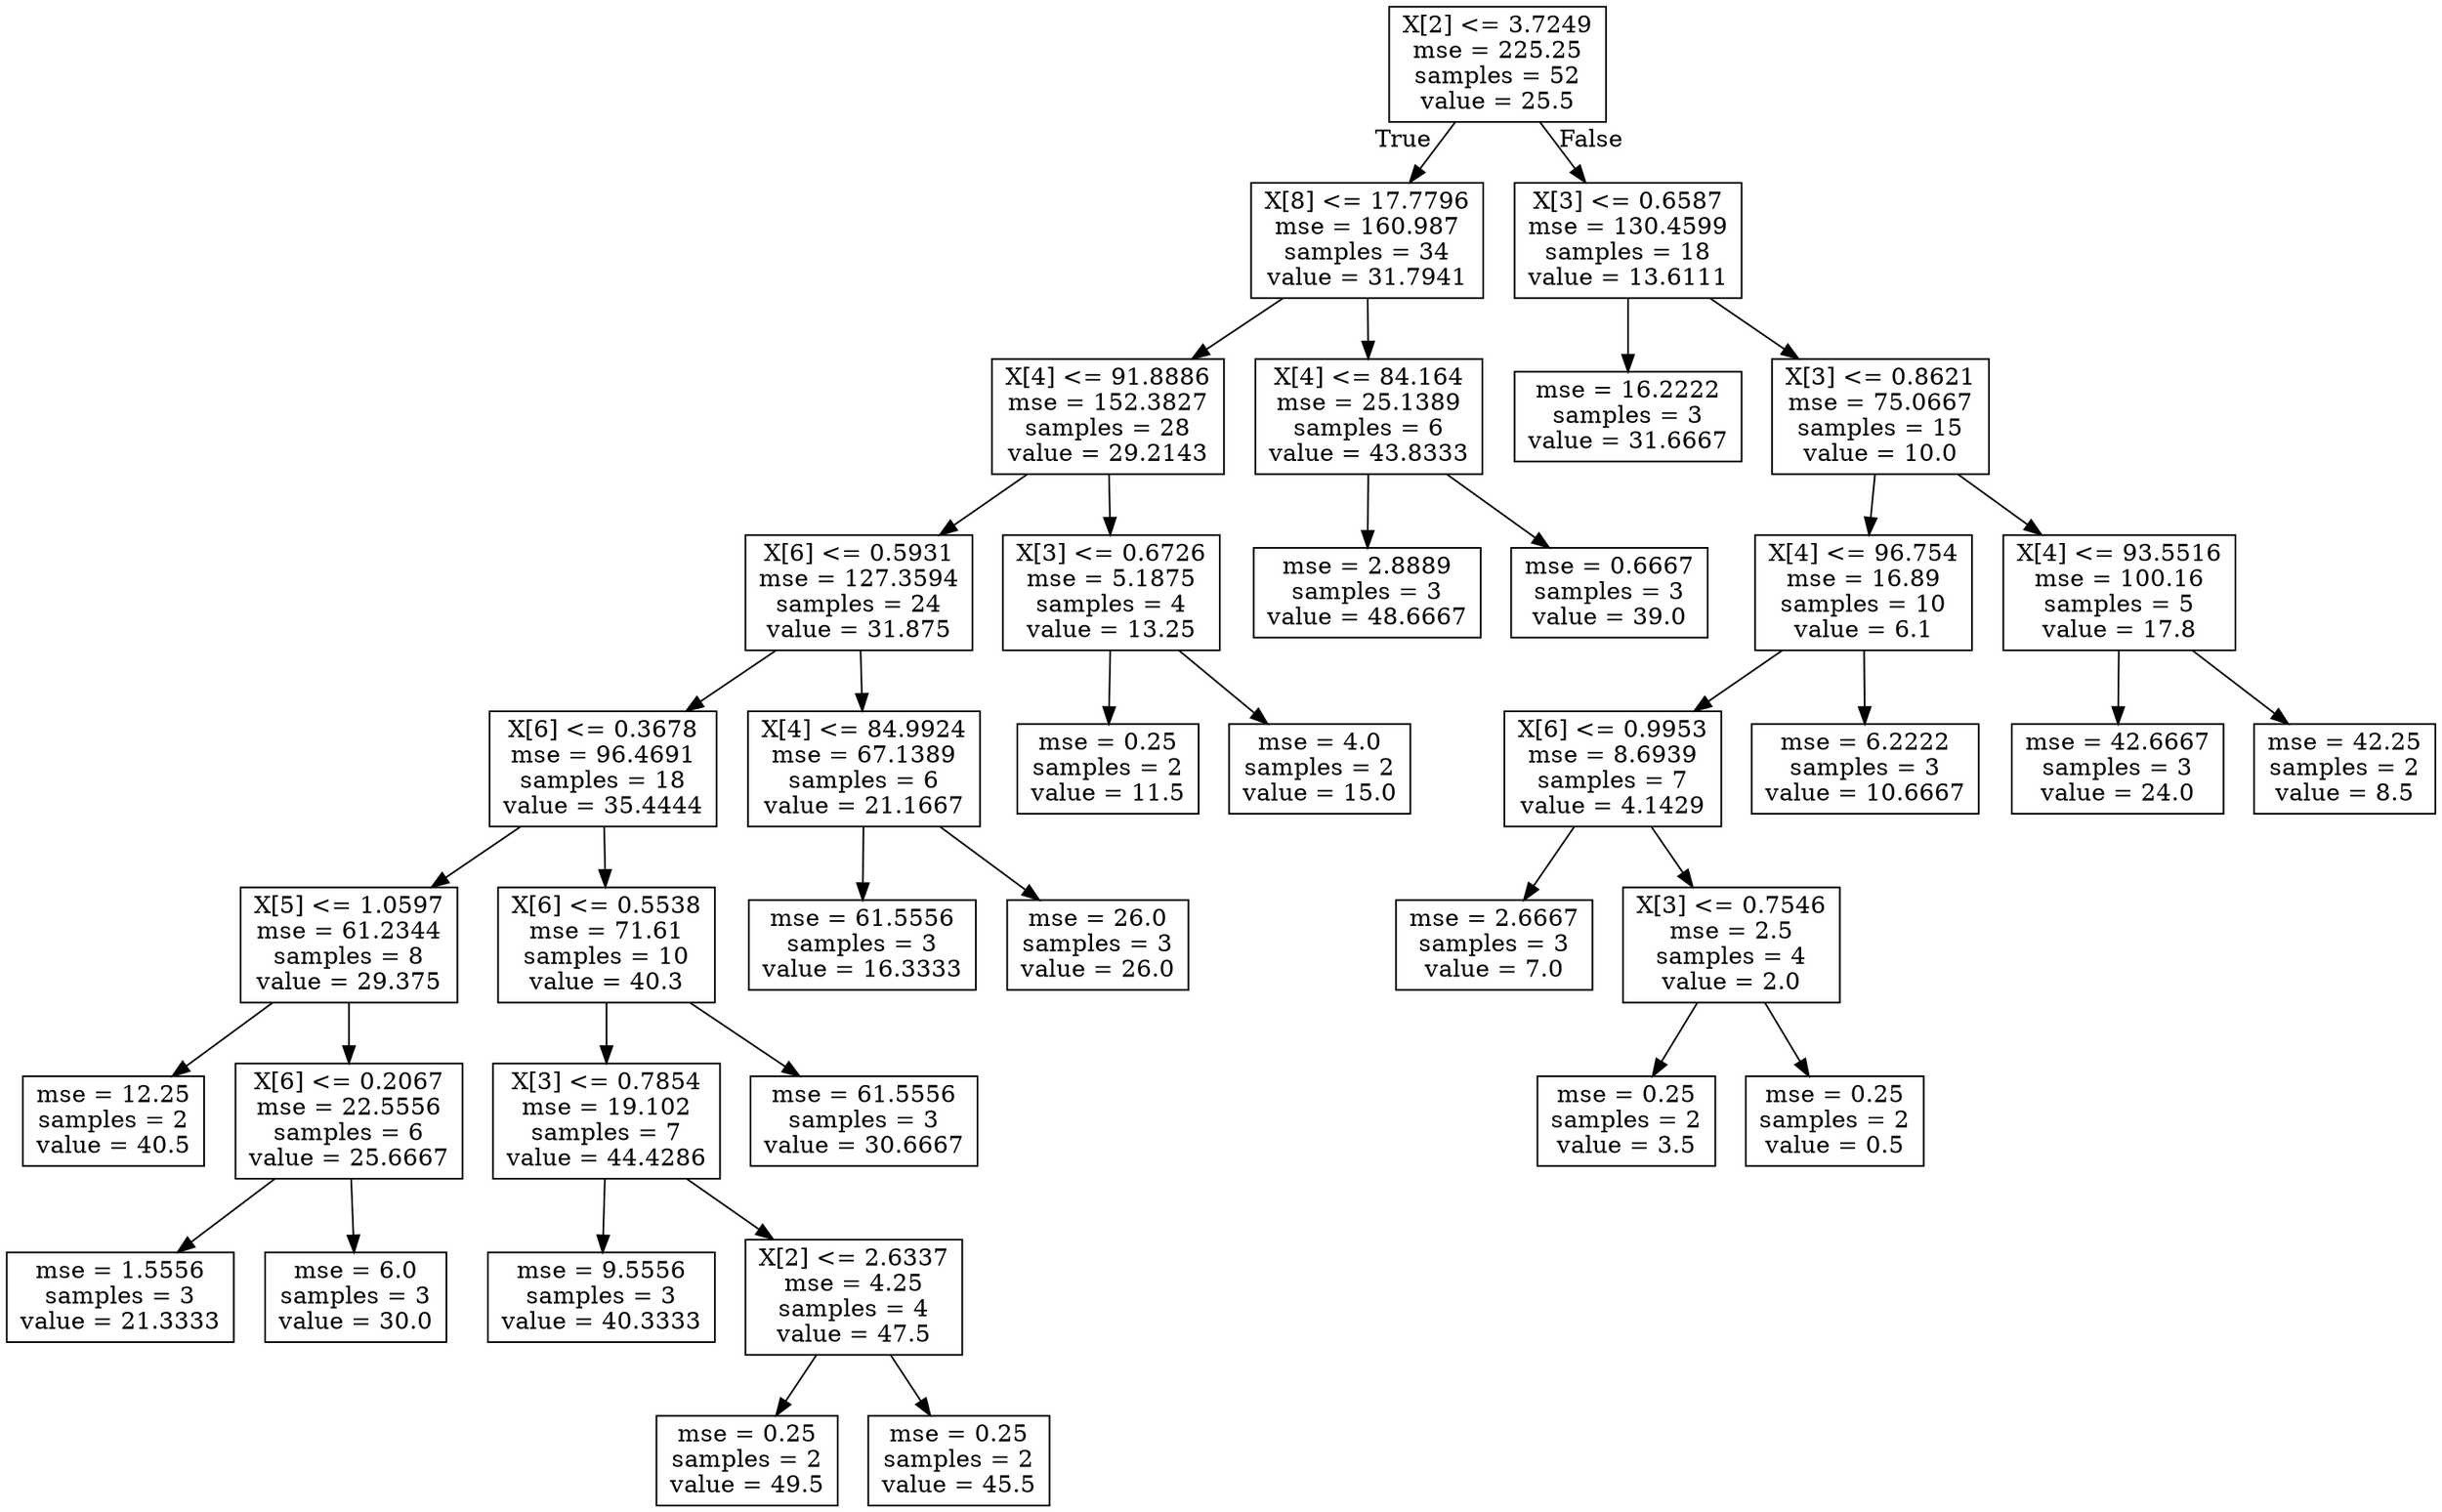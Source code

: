 digraph Tree {
node [shape=box] ;
0 [label="X[2] <= 3.7249\nmse = 225.25\nsamples = 52\nvalue = 25.5"] ;
1 [label="X[8] <= 17.7796\nmse = 160.987\nsamples = 34\nvalue = 31.7941"] ;
0 -> 1 [labeldistance=2.5, labelangle=45, headlabel="True"] ;
2 [label="X[4] <= 91.8886\nmse = 152.3827\nsamples = 28\nvalue = 29.2143"] ;
1 -> 2 ;
3 [label="X[6] <= 0.5931\nmse = 127.3594\nsamples = 24\nvalue = 31.875"] ;
2 -> 3 ;
4 [label="X[6] <= 0.3678\nmse = 96.4691\nsamples = 18\nvalue = 35.4444"] ;
3 -> 4 ;
5 [label="X[5] <= 1.0597\nmse = 61.2344\nsamples = 8\nvalue = 29.375"] ;
4 -> 5 ;
6 [label="mse = 12.25\nsamples = 2\nvalue = 40.5"] ;
5 -> 6 ;
7 [label="X[6] <= 0.2067\nmse = 22.5556\nsamples = 6\nvalue = 25.6667"] ;
5 -> 7 ;
8 [label="mse = 1.5556\nsamples = 3\nvalue = 21.3333"] ;
7 -> 8 ;
9 [label="mse = 6.0\nsamples = 3\nvalue = 30.0"] ;
7 -> 9 ;
10 [label="X[6] <= 0.5538\nmse = 71.61\nsamples = 10\nvalue = 40.3"] ;
4 -> 10 ;
11 [label="X[3] <= 0.7854\nmse = 19.102\nsamples = 7\nvalue = 44.4286"] ;
10 -> 11 ;
12 [label="mse = 9.5556\nsamples = 3\nvalue = 40.3333"] ;
11 -> 12 ;
13 [label="X[2] <= 2.6337\nmse = 4.25\nsamples = 4\nvalue = 47.5"] ;
11 -> 13 ;
14 [label="mse = 0.25\nsamples = 2\nvalue = 49.5"] ;
13 -> 14 ;
15 [label="mse = 0.25\nsamples = 2\nvalue = 45.5"] ;
13 -> 15 ;
16 [label="mse = 61.5556\nsamples = 3\nvalue = 30.6667"] ;
10 -> 16 ;
17 [label="X[4] <= 84.9924\nmse = 67.1389\nsamples = 6\nvalue = 21.1667"] ;
3 -> 17 ;
18 [label="mse = 61.5556\nsamples = 3\nvalue = 16.3333"] ;
17 -> 18 ;
19 [label="mse = 26.0\nsamples = 3\nvalue = 26.0"] ;
17 -> 19 ;
20 [label="X[3] <= 0.6726\nmse = 5.1875\nsamples = 4\nvalue = 13.25"] ;
2 -> 20 ;
21 [label="mse = 0.25\nsamples = 2\nvalue = 11.5"] ;
20 -> 21 ;
22 [label="mse = 4.0\nsamples = 2\nvalue = 15.0"] ;
20 -> 22 ;
23 [label="X[4] <= 84.164\nmse = 25.1389\nsamples = 6\nvalue = 43.8333"] ;
1 -> 23 ;
24 [label="mse = 2.8889\nsamples = 3\nvalue = 48.6667"] ;
23 -> 24 ;
25 [label="mse = 0.6667\nsamples = 3\nvalue = 39.0"] ;
23 -> 25 ;
26 [label="X[3] <= 0.6587\nmse = 130.4599\nsamples = 18\nvalue = 13.6111"] ;
0 -> 26 [labeldistance=2.5, labelangle=-45, headlabel="False"] ;
27 [label="mse = 16.2222\nsamples = 3\nvalue = 31.6667"] ;
26 -> 27 ;
28 [label="X[3] <= 0.8621\nmse = 75.0667\nsamples = 15\nvalue = 10.0"] ;
26 -> 28 ;
29 [label="X[4] <= 96.754\nmse = 16.89\nsamples = 10\nvalue = 6.1"] ;
28 -> 29 ;
30 [label="X[6] <= 0.9953\nmse = 8.6939\nsamples = 7\nvalue = 4.1429"] ;
29 -> 30 ;
31 [label="mse = 2.6667\nsamples = 3\nvalue = 7.0"] ;
30 -> 31 ;
32 [label="X[3] <= 0.7546\nmse = 2.5\nsamples = 4\nvalue = 2.0"] ;
30 -> 32 ;
33 [label="mse = 0.25\nsamples = 2\nvalue = 3.5"] ;
32 -> 33 ;
34 [label="mse = 0.25\nsamples = 2\nvalue = 0.5"] ;
32 -> 34 ;
35 [label="mse = 6.2222\nsamples = 3\nvalue = 10.6667"] ;
29 -> 35 ;
36 [label="X[4] <= 93.5516\nmse = 100.16\nsamples = 5\nvalue = 17.8"] ;
28 -> 36 ;
37 [label="mse = 42.6667\nsamples = 3\nvalue = 24.0"] ;
36 -> 37 ;
38 [label="mse = 42.25\nsamples = 2\nvalue = 8.5"] ;
36 -> 38 ;
}